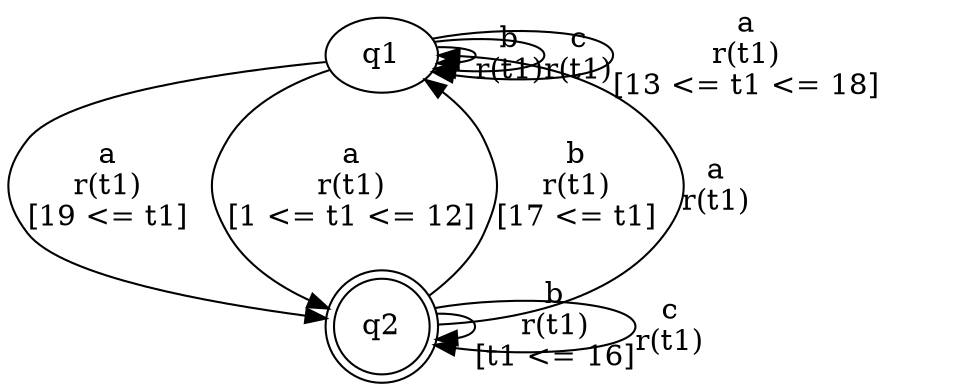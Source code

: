 digraph L {
	qq1[label=q1]
	qq2[label=q2 shape=doublecircle]
	qq1 -> qq2[label="a\nr(t1)\n[19 <= t1]"]
	qq2 -> qq1[label="b\nr(t1)\n[17 <= t1]"]
	qq2 -> qq2[label="b\nr(t1)\n[t1 <= 16]"]
	qq2 -> qq2[label="c\nr(t1)\n"]
	qq2 -> qq1[label="a\nr(t1)\n"]
	qq1 -> qq1[label="b\nr(t1)\n"]
	qq1 -> qq1[label="c\nr(t1)\n"]
	qq1 -> qq1[label="a\nr(t1)\n[13 <= t1 <= 18]"]
	qq1 -> qq2[label="a\nr(t1)\n[1 <= t1 <= 12]"]
}
